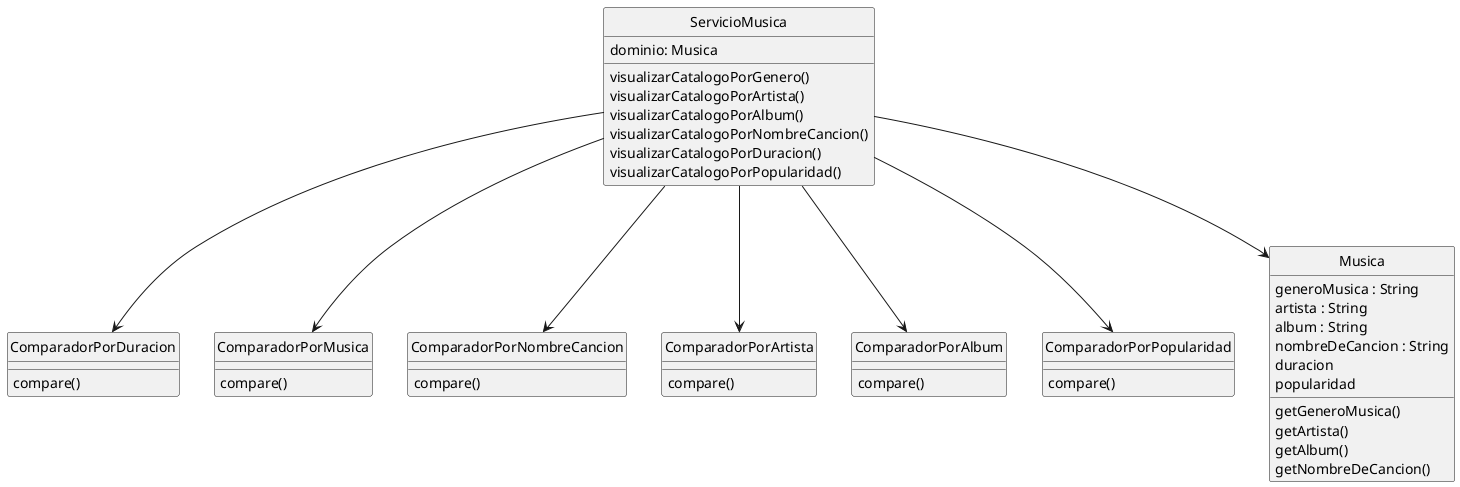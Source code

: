 @startuml
hide circle


class ServicioMusica{
    dominio: Musica
    visualizarCatalogoPorGenero()
    visualizarCatalogoPorArtista()
    visualizarCatalogoPorAlbum()
    visualizarCatalogoPorNombreCancion()
    visualizarCatalogoPorDuracion()
    visualizarCatalogoPorPopularidad()
}
class ComparadorPorDuracion{
    compare()
}
class ComparadorPorMusica{
    compare()
}
class ComparadorPorNombreCancion{
    compare()
}
class ComparadorPorArtista{
    compare()
}
class ComparadorPorAlbum{
    compare()
}
class ComparadorPorPopularidad{
        compare()
}

class Musica{
    generoMusica : String
    artista : String
    album : String
    nombreDeCancion : String
    duracion
    popularidad
    getGeneroMusica()
    getArtista()
    getAlbum()
    getNombreDeCancion()


}

ServicioMusica --> Musica
ServicioMusica --> ComparadorPorAlbum
ServicioMusica --> ComparadorPorArtista
ServicioMusica --> ComparadorPorDuracion
ServicioMusica --> ComparadorPorMusica
ServicioMusica --> ComparadorPorNombreCancion
ServicioMusica --> ComparadorPorPopularidad

@enduml